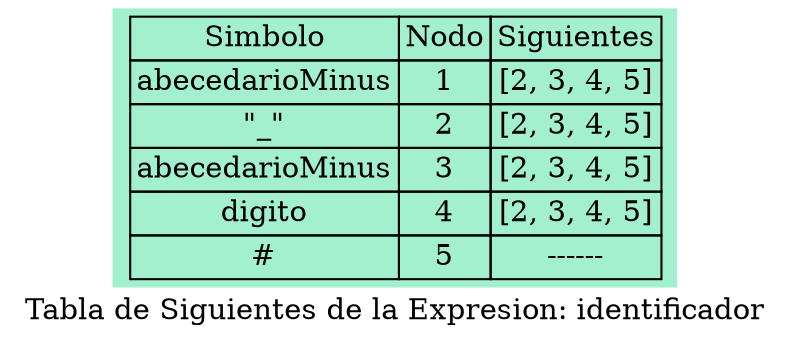 digraph T_Siguientes{
  node [shape=plaintext]
  mytable [style=filled fillcolor="#A3F0CF" 
    label=<<table border="0" cellborder="1"  cellspacing="0">
    <tr><td>Simbolo</td><td>Nodo</td><td>Siguientes</td></tr><tr><td>abecedarioMinus</td><td>1</td><td>[2, 3, 4, 5]</td></tr>
<tr><td>"_"</td><td>2</td><td>[2, 3, 4, 5]</td></tr>
<tr><td>abecedarioMinus</td><td>3</td><td>[2, 3, 4, 5]</td></tr>
<tr><td>digito</td><td>4</td><td>[2, 3, 4, 5]</td></tr>
<tr><td>#</td><td>5</td><td>------</td></tr>
  </table>>];
label="Tabla de Siguientes de la Expresion: identificador";}
